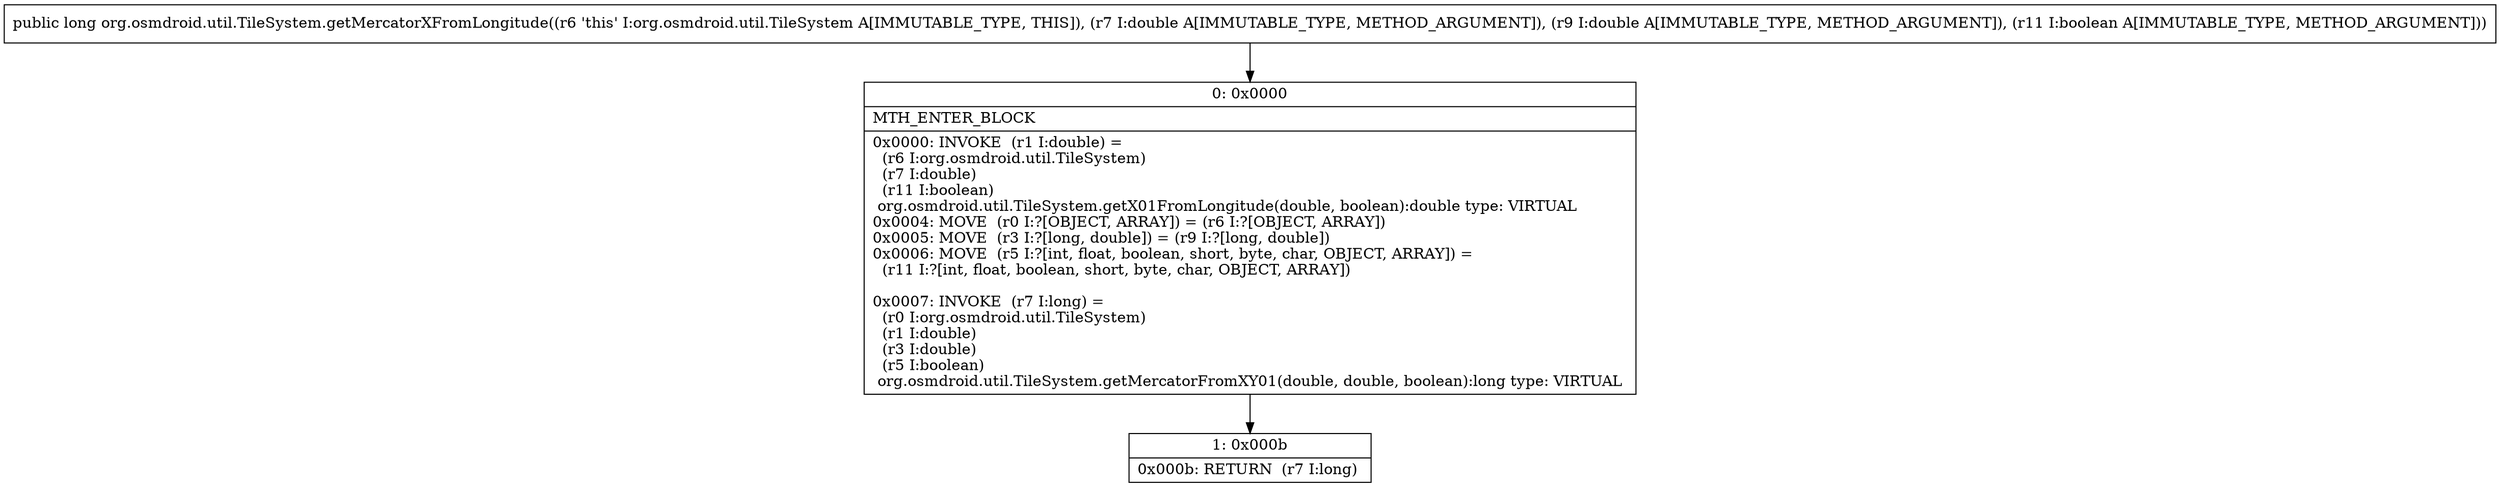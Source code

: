 digraph "CFG fororg.osmdroid.util.TileSystem.getMercatorXFromLongitude(DDZ)J" {
Node_0 [shape=record,label="{0\:\ 0x0000|MTH_ENTER_BLOCK\l|0x0000: INVOKE  (r1 I:double) = \l  (r6 I:org.osmdroid.util.TileSystem)\l  (r7 I:double)\l  (r11 I:boolean)\l org.osmdroid.util.TileSystem.getX01FromLongitude(double, boolean):double type: VIRTUAL \l0x0004: MOVE  (r0 I:?[OBJECT, ARRAY]) = (r6 I:?[OBJECT, ARRAY]) \l0x0005: MOVE  (r3 I:?[long, double]) = (r9 I:?[long, double]) \l0x0006: MOVE  (r5 I:?[int, float, boolean, short, byte, char, OBJECT, ARRAY]) = \l  (r11 I:?[int, float, boolean, short, byte, char, OBJECT, ARRAY])\l \l0x0007: INVOKE  (r7 I:long) = \l  (r0 I:org.osmdroid.util.TileSystem)\l  (r1 I:double)\l  (r3 I:double)\l  (r5 I:boolean)\l org.osmdroid.util.TileSystem.getMercatorFromXY01(double, double, boolean):long type: VIRTUAL \l}"];
Node_1 [shape=record,label="{1\:\ 0x000b|0x000b: RETURN  (r7 I:long) \l}"];
MethodNode[shape=record,label="{public long org.osmdroid.util.TileSystem.getMercatorXFromLongitude((r6 'this' I:org.osmdroid.util.TileSystem A[IMMUTABLE_TYPE, THIS]), (r7 I:double A[IMMUTABLE_TYPE, METHOD_ARGUMENT]), (r9 I:double A[IMMUTABLE_TYPE, METHOD_ARGUMENT]), (r11 I:boolean A[IMMUTABLE_TYPE, METHOD_ARGUMENT])) }"];
MethodNode -> Node_0;
Node_0 -> Node_1;
}

